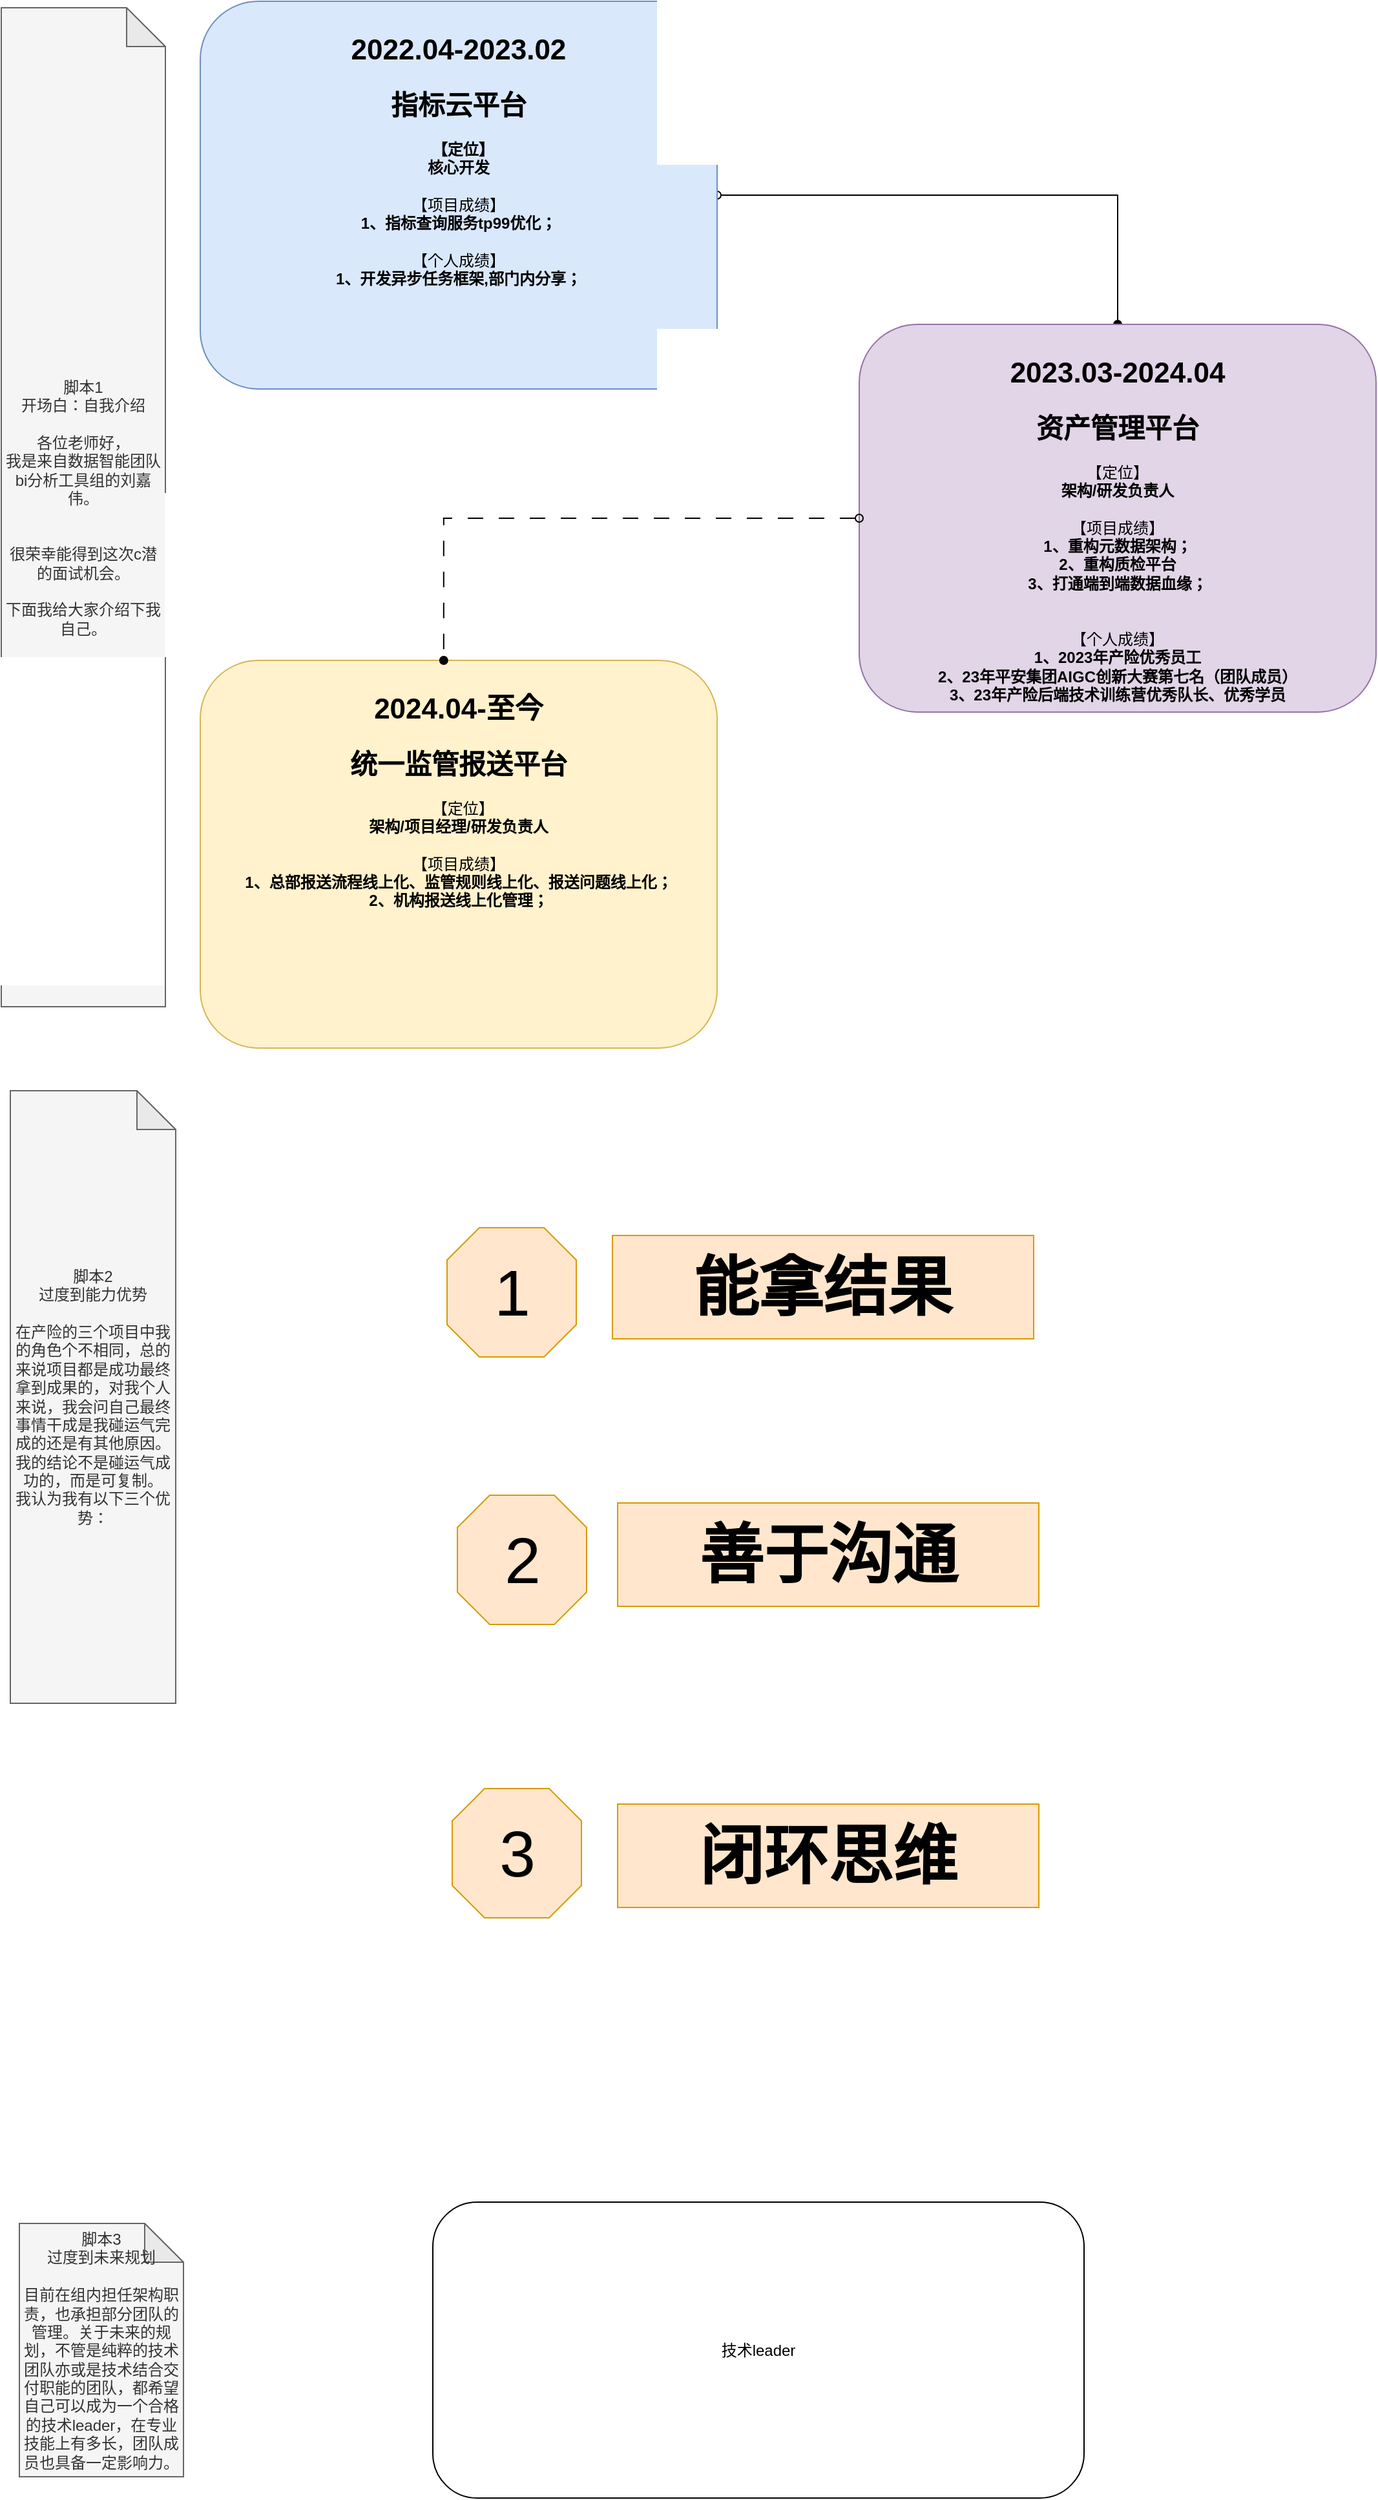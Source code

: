 <mxfile version="24.6.5" type="github" pages="3">
  <diagram name="个人履历" id="IWwo7FjKMm7bNn32PKfu">
    <mxGraphModel grid="0" page="1" gridSize="10" guides="1" tooltips="1" connect="1" arrows="1" fold="1" pageScale="1" pageWidth="1169" pageHeight="827" math="0" shadow="0">
      <root>
        <mxCell id="0" />
        <mxCell id="1" parent="0" />
        <mxCell id="q5TmISiHZqiKsyFEUvU4-14" style="edgeStyle=orthogonalEdgeStyle;rounded=0;orthogonalLoop=1;jettySize=auto;html=1;exitX=1;exitY=0.5;exitDx=0;exitDy=0;entryX=0.5;entryY=0;entryDx=0;entryDy=0;startArrow=oval;startFill=0;endArrow=oval;endFill=1;" edge="1" parent="1" source="q5TmISiHZqiKsyFEUvU4-1" target="q5TmISiHZqiKsyFEUvU4-9">
          <mxGeometry relative="1" as="geometry" />
        </mxCell>
        <mxCell id="q5TmISiHZqiKsyFEUvU4-1" value="&lt;h1&gt;&lt;font style=&quot;font-size: 22px;&quot;&gt;2022.04-2023.02&lt;/font&gt;&lt;/h1&gt;&lt;div&gt;&lt;span style=&quot;font-size: 21px;&quot;&gt;&lt;b&gt;指标云平台&lt;/b&gt;&lt;/span&gt;&lt;/div&gt;&lt;div&gt;&lt;br&gt;&lt;/div&gt;&lt;div&gt;&lt;b&gt;&amp;nbsp;&amp;nbsp;【定位】&lt;/b&gt;&lt;/div&gt;&lt;div&gt;&lt;b style=&quot;background-color: initial;&quot;&gt;核心开发&lt;/b&gt;&lt;/div&gt;&lt;div&gt;&lt;b style=&quot;background-color: initial;&quot;&gt;&lt;br&gt;&lt;/b&gt;&lt;/div&gt;&lt;div&gt;&lt;span style=&quot;background-color: initial;&quot;&gt;【项目成绩&lt;/span&gt;&lt;span style=&quot;background-color: initial;&quot;&gt;】&lt;/span&gt;&lt;br&gt;&lt;/div&gt;&lt;div&gt;&lt;b style=&quot;background-color: initial;&quot;&gt;1、指标查询服务tp99优化；&lt;/b&gt;&lt;/div&gt;&lt;div&gt;&lt;b style=&quot;background-color: initial;&quot;&gt;&lt;br&gt;&lt;/b&gt;&lt;/div&gt;&lt;div&gt;【个人成绩】&lt;/div&gt;&lt;div&gt;&lt;div&gt;&lt;b&gt;1、开发异步任务框架,部门内分享；&lt;/b&gt;&lt;/div&gt;&lt;/div&gt;&lt;div&gt;&lt;b&gt;&lt;br&gt;&lt;/b&gt;&lt;/div&gt;&lt;div&gt;&lt;b&gt;&lt;br&gt;&lt;/b&gt;&lt;/div&gt;" style="rounded=1;whiteSpace=wrap;html=1;horizontal=1;verticalAlign=top;fillColor=#dae8fc;strokeColor=#6c8ebf;" vertex="1" parent="1">
          <mxGeometry x="170" y="9" width="400" height="300" as="geometry" />
        </mxCell>
        <mxCell id="q5TmISiHZqiKsyFEUvU4-4" value="善于沟通" style="text;html=1;align=center;verticalAlign=middle;whiteSpace=wrap;rounded=0;fontStyle=1;fontSize=50;fillColor=#ffe6cc;strokeColor=#d79b00;" vertex="1" parent="1">
          <mxGeometry x="493" y="1171" width="326" height="80" as="geometry" />
        </mxCell>
        <mxCell id="q5TmISiHZqiKsyFEUvU4-8" value="技术leader" style="rounded=1;whiteSpace=wrap;html=1;" vertex="1" parent="1">
          <mxGeometry x="350" y="1712" width="504" height="229" as="geometry" />
        </mxCell>
        <mxCell id="q5TmISiHZqiKsyFEUvU4-9" value="&lt;h1&gt;&lt;font style=&quot;font-size: 22px;&quot;&gt;2023.03-2024.04&lt;/font&gt;&lt;/h1&gt;&lt;div&gt;&lt;span style=&quot;font-size: 21px;&quot;&gt;&lt;b&gt;资产管理平台&lt;/b&gt;&lt;/span&gt;&lt;/div&gt;&lt;div&gt;&lt;b style=&quot;background-color: initial;&quot;&gt;&lt;br&gt;&lt;/b&gt;&lt;/div&gt;&lt;div&gt;&lt;span style=&quot;background-color: initial;&quot;&gt;【定位】&lt;/span&gt;&lt;br&gt;&lt;/div&gt;&lt;div&gt;&lt;b&gt;架构/研发负责人&lt;/b&gt;&lt;/div&gt;&lt;div&gt;&lt;br&gt;&lt;/div&gt;&lt;div&gt;【项目成绩】&lt;/div&gt;&lt;div&gt;&lt;b&gt;1、重构元数据架构；&lt;/b&gt;&lt;/div&gt;&lt;div&gt;&lt;b&gt;2、重构质检平台&lt;/b&gt;&lt;/div&gt;&lt;div&gt;&lt;b&gt;3、打通端到端数据血缘；&lt;/b&gt;&lt;/div&gt;&lt;div&gt;&lt;b&gt;&lt;br&gt;&lt;/b&gt;&lt;/div&gt;&lt;div&gt;&lt;b&gt;&lt;br&gt;&lt;/b&gt;&lt;/div&gt;&lt;div&gt;【个人成绩】&lt;/div&gt;&lt;div&gt;&lt;b&gt;1、2023年产险优秀员工&lt;/b&gt;&lt;/div&gt;&lt;div&gt;&lt;b&gt;2、23年平安集团AIGC创新大赛第七名（团队成员）&lt;/b&gt;&lt;/div&gt;&lt;div&gt;&lt;b&gt;3、23年产险后端技术训练营优秀队长、优秀学员&lt;/b&gt;&lt;/div&gt;" style="rounded=1;whiteSpace=wrap;html=1;horizontal=1;verticalAlign=top;fillColor=#e1d5e7;strokeColor=#9673a6;" vertex="1" parent="1">
          <mxGeometry x="680" y="259" width="400" height="300" as="geometry" />
        </mxCell>
        <mxCell id="q5TmISiHZqiKsyFEUvU4-11" value="&lt;h1&gt;&lt;font style=&quot;font-size: 22px;&quot;&gt;2024.04-至今&lt;/font&gt;&lt;/h1&gt;&lt;div&gt;&lt;span style=&quot;font-size: 21px;&quot;&gt;&lt;b&gt;统一监管报送平台&lt;/b&gt;&lt;/span&gt;&lt;/div&gt;&lt;div&gt;&lt;br&gt;&lt;/div&gt;&lt;div&gt;&amp;nbsp;&amp;nbsp;【定位】&lt;/div&gt;&lt;div&gt;&lt;b&gt;架构/项目经理/研发负责人&lt;/b&gt;&lt;/div&gt;&lt;div&gt;&lt;br&gt;&lt;/div&gt;&lt;div&gt;【项目成绩】&lt;/div&gt;&lt;div&gt;&lt;b&gt;1、总部报送流程线上化、监管规则线上化、报送问题线上化；&lt;/b&gt;&lt;/div&gt;&lt;div&gt;&lt;b&gt;2、机构报送线上化管理；&lt;/b&gt;&lt;/div&gt;&lt;div&gt;&lt;br&gt;&lt;/div&gt;" style="rounded=1;whiteSpace=wrap;html=1;horizontal=1;verticalAlign=top;fillColor=#fff2cc;strokeColor=#d6b656;" vertex="1" parent="1">
          <mxGeometry x="170" y="519" width="400" height="300" as="geometry" />
        </mxCell>
        <mxCell id="q5TmISiHZqiKsyFEUvU4-13" style="edgeStyle=orthogonalEdgeStyle;rounded=0;orthogonalLoop=1;jettySize=auto;html=1;exitX=0;exitY=0.5;exitDx=0;exitDy=0;entryX=0.471;entryY=0;entryDx=0;entryDy=0;entryPerimeter=0;startArrow=oval;startFill=0;endArrow=oval;endFill=1;dashed=1;dashPattern=12 12;" edge="1" parent="1" source="q5TmISiHZqiKsyFEUvU4-9" target="q5TmISiHZqiKsyFEUvU4-11">
          <mxGeometry relative="1" as="geometry" />
        </mxCell>
        <mxCell id="q5TmISiHZqiKsyFEUvU4-16" value="能拿结果" style="text;html=1;align=center;verticalAlign=middle;whiteSpace=wrap;rounded=0;fontStyle=1;fontSize=50;fillColor=#ffe6cc;strokeColor=#d79b00;" vertex="1" parent="1">
          <mxGeometry x="489" y="964" width="326" height="80" as="geometry" />
        </mxCell>
        <mxCell id="q5TmISiHZqiKsyFEUvU4-17" value="闭环思维" style="text;html=1;align=center;verticalAlign=middle;whiteSpace=wrap;rounded=0;fontStyle=1;fontSize=50;fillColor=#ffe6cc;strokeColor=#d79b00;" vertex="1" parent="1">
          <mxGeometry x="493" y="1404" width="326" height="80" as="geometry" />
        </mxCell>
        <mxCell id="q5TmISiHZqiKsyFEUvU4-19" value="1" style="verticalLabelPosition=middle;verticalAlign=middle;html=1;shape=mxgraph.basic.polygon;polyCoords=[[0.25,0],[0.75,0],[1,0.25],[1,0.75],[0.75,1],[0.25,1],[0,0.75],[0,0.25]];polyline=0;labelPosition=center;align=center;fontSize=50;fillColor=#ffe6cc;strokeColor=#d79b00;" vertex="1" parent="1">
          <mxGeometry x="361" y="958" width="100" height="100" as="geometry" />
        </mxCell>
        <mxCell id="q5TmISiHZqiKsyFEUvU4-20" value="2" style="verticalLabelPosition=middle;verticalAlign=middle;html=1;shape=mxgraph.basic.polygon;polyCoords=[[0.25,0],[0.75,0],[1,0.25],[1,0.75],[0.75,1],[0.25,1],[0,0.75],[0,0.25]];polyline=0;labelPosition=center;align=center;fontSize=50;fillColor=#ffe6cc;strokeColor=#d79b00;" vertex="1" parent="1">
          <mxGeometry x="369" y="1165" width="100" height="100" as="geometry" />
        </mxCell>
        <mxCell id="q5TmISiHZqiKsyFEUvU4-21" value="3" style="verticalLabelPosition=middle;verticalAlign=middle;html=1;shape=mxgraph.basic.polygon;polyCoords=[[0.25,0],[0.75,0],[1,0.25],[1,0.75],[0.75,1],[0.25,1],[0,0.75],[0,0.25]];polyline=0;labelPosition=center;align=center;fontSize=50;fillColor=#ffe6cc;strokeColor=#d79b00;" vertex="1" parent="1">
          <mxGeometry x="365" y="1392" width="100" height="100" as="geometry" />
        </mxCell>
        <mxCell id="q5TmISiHZqiKsyFEUvU4-23" value="脚本1&lt;div&gt;开场白：自我介绍&lt;/div&gt;&lt;div&gt;&lt;br&gt;&lt;/div&gt;&lt;div&gt;各位老师好，&lt;/div&gt;&lt;div&gt;我是来自数据智能团队bi分析工具组的刘嘉伟。&lt;/div&gt;&lt;div&gt;&lt;br&gt;&lt;/div&gt;&lt;div&gt;&lt;br&gt;&lt;/div&gt;&lt;div&gt;很荣幸能得到这次c潜的面试机会。&lt;/div&gt;&lt;div&gt;&lt;br&gt;&lt;/div&gt;&lt;div&gt;下面我给大家介绍下我自己。&lt;/div&gt;" style="shape=note;whiteSpace=wrap;html=1;backgroundOutline=1;darkOpacity=0.05;fillColor=#f5f5f5;fontColor=#333333;strokeColor=#666666;" vertex="1" parent="1">
          <mxGeometry x="16" y="14" width="127" height="773" as="geometry" />
        </mxCell>
        <mxCell id="q5TmISiHZqiKsyFEUvU4-24" value="脚本2&lt;div&gt;过度到能力优势&lt;/div&gt;&lt;div&gt;&lt;br&gt;&lt;/div&gt;&lt;div&gt;在产险的三个项目中我的角色个不相同，总的来说项目都是成功最终拿到成果的，对我个人来说，我会问自己最终事情干成是我碰运气完成的还是有其他原因。&lt;/div&gt;&lt;div&gt;我的结论不是碰运气成功的，而是可复制。&lt;/div&gt;&lt;div&gt;我认为我有以下三个优势：&lt;/div&gt;" style="shape=note;whiteSpace=wrap;html=1;backgroundOutline=1;darkOpacity=0.05;fillColor=#f5f5f5;fontColor=#333333;strokeColor=#666666;" vertex="1" parent="1">
          <mxGeometry x="23" y="852" width="128" height="474" as="geometry" />
        </mxCell>
        <mxCell id="q5TmISiHZqiKsyFEUvU4-25" value="脚本3&lt;div&gt;过度到未来规划&lt;/div&gt;&lt;div&gt;&lt;br&gt;&lt;/div&gt;&lt;div&gt;目前在组内担任架构职责，也承担部分团队的管理。关于未来的规划，不管是纯粹的技术团队亦或是技术结合交付职能的团队，都希望自己可以成为一个合格的技术leader，在专业技能上有多长，团队成员也具备一定影响力。&lt;/div&gt;" style="shape=note;whiteSpace=wrap;html=1;backgroundOutline=1;darkOpacity=0.05;fillColor=#f5f5f5;fontColor=#333333;strokeColor=#666666;" vertex="1" parent="1">
          <mxGeometry x="30" y="1728.5" width="127" height="196" as="geometry" />
        </mxCell>
      </root>
    </mxGraphModel>
  </diagram>
  <diagram id="AuDwMzB07RzVGUcIY8mz" name="能力优势">
    <mxGraphModel dx="1468" dy="932" grid="1" gridSize="10" guides="1" tooltips="1" connect="1" arrows="1" fold="1" page="1" pageScale="1" pageWidth="1169" pageHeight="827" math="0" shadow="0">
      <root>
        <mxCell id="0" />
        <mxCell id="1" parent="0" />
        <mxCell id="iGxvHMz0yLx_cA4XRz7o-1" style="edgeStyle=orthogonalEdgeStyle;rounded=0;orthogonalLoop=1;jettySize=auto;html=1;exitX=1;exitY=0.5;exitDx=0;exitDy=0;entryX=0.5;entryY=0;entryDx=0;entryDy=0;startArrow=oval;startFill=0;endArrow=oval;endFill=1;" edge="1" parent="1" source="iGxvHMz0yLx_cA4XRz7o-2" target="iGxvHMz0yLx_cA4XRz7o-5">
          <mxGeometry relative="1" as="geometry" />
        </mxCell>
        <mxCell id="iGxvHMz0yLx_cA4XRz7o-2" value="&lt;h1&gt;&lt;font style=&quot;font-size: 22px;&quot;&gt;2022.04-2023.02&lt;/font&gt;&lt;/h1&gt;&lt;div&gt;&lt;span style=&quot;font-size: 21px;&quot;&gt;&lt;b&gt;指标云平台&lt;/b&gt;&lt;/span&gt;&lt;/div&gt;&lt;div&gt;&lt;br&gt;&lt;/div&gt;&lt;div&gt;&lt;b&gt;&amp;nbsp;&amp;nbsp;【定位】&lt;/b&gt;&lt;/div&gt;&lt;div&gt;&lt;b style=&quot;background-color: initial;&quot;&gt;核心开发&lt;/b&gt;&lt;/div&gt;&lt;div&gt;&lt;b style=&quot;background-color: initial;&quot;&gt;&lt;br&gt;&lt;/b&gt;&lt;/div&gt;&lt;div&gt;&lt;span style=&quot;background-color: initial;&quot;&gt;【项目成绩&lt;/span&gt;&lt;span style=&quot;background-color: initial;&quot;&gt;】&lt;/span&gt;&lt;br&gt;&lt;/div&gt;&lt;div&gt;&lt;b style=&quot;background-color: initial;&quot;&gt;1、指标查询服务tp99优化；&lt;/b&gt;&lt;/div&gt;&lt;div&gt;&lt;b style=&quot;background-color: initial;&quot;&gt;&lt;br&gt;&lt;/b&gt;&lt;/div&gt;&lt;div&gt;【个人成绩】&lt;/div&gt;&lt;div&gt;&lt;div&gt;&lt;b&gt;1、开发异步任务框架,部门内分享；&lt;/b&gt;&lt;/div&gt;&lt;/div&gt;&lt;div&gt;&lt;b&gt;&lt;br&gt;&lt;/b&gt;&lt;/div&gt;&lt;div&gt;&lt;b&gt;&lt;br&gt;&lt;/b&gt;&lt;/div&gt;" style="rounded=1;whiteSpace=wrap;html=1;horizontal=1;verticalAlign=top;fillColor=#dae8fc;strokeColor=#6c8ebf;" vertex="1" parent="1">
          <mxGeometry x="170" y="9" width="405" height="300" as="geometry" />
        </mxCell>
        <mxCell id="iGxvHMz0yLx_cA4XRz7o-3" value="善于沟通" style="text;html=1;align=center;verticalAlign=middle;whiteSpace=wrap;rounded=0;fontStyle=1;fontSize=50;fillColor=#ffe6cc;strokeColor=#d79b00;" vertex="1" parent="1">
          <mxGeometry x="493" y="1171" width="326" height="80" as="geometry" />
        </mxCell>
        <mxCell id="iGxvHMz0yLx_cA4XRz7o-5" value="&lt;h1&gt;&lt;font style=&quot;font-size: 22px;&quot;&gt;2023.03-2024.04&lt;/font&gt;&lt;/h1&gt;&lt;div&gt;&lt;span style=&quot;font-size: 21px;&quot;&gt;&lt;b&gt;资产管理平台&lt;/b&gt;&lt;/span&gt;&lt;/div&gt;&lt;div&gt;&lt;b style=&quot;background-color: initial;&quot;&gt;&lt;br&gt;&lt;/b&gt;&lt;/div&gt;&lt;div&gt;&lt;span style=&quot;background-color: initial;&quot;&gt;【定位】&lt;/span&gt;&lt;br&gt;&lt;/div&gt;&lt;div&gt;&lt;b&gt;架构/研发负责人&lt;/b&gt;&lt;/div&gt;&lt;div&gt;&lt;br&gt;&lt;/div&gt;&lt;div&gt;【项目成绩】&lt;/div&gt;&lt;div&gt;&lt;b&gt;1、重构元数据架构；&lt;/b&gt;&lt;/div&gt;&lt;div&gt;&lt;b&gt;2、重构质检平台&lt;/b&gt;&lt;/div&gt;&lt;div&gt;&lt;b&gt;3、打通端到端数据血缘；&lt;/b&gt;&lt;/div&gt;&lt;div&gt;&lt;b&gt;&lt;br&gt;&lt;/b&gt;&lt;/div&gt;&lt;div&gt;&lt;b&gt;&lt;br&gt;&lt;/b&gt;&lt;/div&gt;&lt;div&gt;【个人成绩】&lt;/div&gt;&lt;div&gt;&lt;b&gt;1、2023年产险优秀员工&lt;/b&gt;&lt;/div&gt;&lt;div&gt;&lt;b&gt;2、23年平安集团AIGC创新大赛第七名（团队成员）&lt;/b&gt;&lt;/div&gt;&lt;div&gt;&lt;b&gt;3、23年产险后端技术训练营优秀队长、优秀学员&lt;/b&gt;&lt;/div&gt;" style="rounded=1;whiteSpace=wrap;html=1;horizontal=1;verticalAlign=top;fillColor=#e1d5e7;strokeColor=#9673a6;" vertex="1" parent="1">
          <mxGeometry x="680" y="259" width="400" height="300" as="geometry" />
        </mxCell>
        <mxCell id="iGxvHMz0yLx_cA4XRz7o-6" value="&lt;h1&gt;&lt;font style=&quot;font-size: 22px;&quot;&gt;2024.04-至今&lt;/font&gt;&lt;/h1&gt;&lt;div&gt;&lt;span style=&quot;font-size: 21px;&quot;&gt;&lt;b&gt;统一监管报送平台&lt;/b&gt;&lt;/span&gt;&lt;/div&gt;&lt;div&gt;&lt;br&gt;&lt;/div&gt;&lt;div&gt;&amp;nbsp;&amp;nbsp;【定位】&lt;/div&gt;&lt;div&gt;&lt;b&gt;架构/项目经理/研发负责人&lt;/b&gt;&lt;/div&gt;&lt;div&gt;&lt;br&gt;&lt;/div&gt;&lt;div&gt;【项目成绩】&lt;/div&gt;&lt;div&gt;&lt;b&gt;1、总部报送流程线上化、监管规则线上化、报送问题线上化；&lt;/b&gt;&lt;/div&gt;&lt;div&gt;&lt;b&gt;2、机构报送线上化管理；&lt;/b&gt;&lt;/div&gt;&lt;div&gt;&lt;br&gt;&lt;/div&gt;" style="rounded=1;whiteSpace=wrap;html=1;horizontal=1;verticalAlign=top;fillColor=#fff2cc;strokeColor=#d6b656;" vertex="1" parent="1">
          <mxGeometry x="170" y="519" width="400" height="300" as="geometry" />
        </mxCell>
        <mxCell id="iGxvHMz0yLx_cA4XRz7o-7" style="edgeStyle=orthogonalEdgeStyle;rounded=0;orthogonalLoop=1;jettySize=auto;html=1;exitX=0;exitY=0.5;exitDx=0;exitDy=0;entryX=0.471;entryY=0;entryDx=0;entryDy=0;entryPerimeter=0;startArrow=oval;startFill=0;endArrow=oval;endFill=1;dashed=1;dashPattern=12 12;" edge="1" parent="1" source="iGxvHMz0yLx_cA4XRz7o-5" target="iGxvHMz0yLx_cA4XRz7o-6">
          <mxGeometry relative="1" as="geometry" />
        </mxCell>
        <mxCell id="iGxvHMz0yLx_cA4XRz7o-8" value="能拿结果" style="text;html=1;align=center;verticalAlign=middle;whiteSpace=wrap;rounded=0;fontStyle=1;fontSize=50;fillColor=#ffe6cc;strokeColor=#d79b00;" vertex="1" parent="1">
          <mxGeometry x="489" y="964" width="326" height="80" as="geometry" />
        </mxCell>
        <mxCell id="iGxvHMz0yLx_cA4XRz7o-9" value="闭环思维" style="text;html=1;align=center;verticalAlign=middle;whiteSpace=wrap;rounded=0;fontStyle=1;fontSize=50;fillColor=#ffe6cc;strokeColor=#d79b00;" vertex="1" parent="1">
          <mxGeometry x="493" y="1404" width="326" height="80" as="geometry" />
        </mxCell>
        <mxCell id="iGxvHMz0yLx_cA4XRz7o-10" value="1" style="verticalLabelPosition=middle;verticalAlign=middle;html=1;shape=mxgraph.basic.polygon;polyCoords=[[0.25,0],[0.75,0],[1,0.25],[1,0.75],[0.75,1],[0.25,1],[0,0.75],[0,0.25]];polyline=0;labelPosition=center;align=center;fontSize=50;fillColor=#ffe6cc;strokeColor=#d79b00;" vertex="1" parent="1">
          <mxGeometry x="361" y="958" width="100" height="100" as="geometry" />
        </mxCell>
        <mxCell id="iGxvHMz0yLx_cA4XRz7o-11" value="2" style="verticalLabelPosition=middle;verticalAlign=middle;html=1;shape=mxgraph.basic.polygon;polyCoords=[[0.25,0],[0.75,0],[1,0.25],[1,0.75],[0.75,1],[0.25,1],[0,0.75],[0,0.25]];polyline=0;labelPosition=center;align=center;fontSize=50;fillColor=#ffe6cc;strokeColor=#d79b00;" vertex="1" parent="1">
          <mxGeometry x="369" y="1165" width="100" height="100" as="geometry" />
        </mxCell>
        <mxCell id="iGxvHMz0yLx_cA4XRz7o-12" value="3" style="verticalLabelPosition=middle;verticalAlign=middle;html=1;shape=mxgraph.basic.polygon;polyCoords=[[0.25,0],[0.75,0],[1,0.25],[1,0.75],[0.75,1],[0.25,1],[0,0.75],[0,0.25]];polyline=0;labelPosition=center;align=center;fontSize=50;fillColor=#ffe6cc;strokeColor=#d79b00;" vertex="1" parent="1">
          <mxGeometry x="365" y="1392" width="100" height="100" as="geometry" />
        </mxCell>
      </root>
    </mxGraphModel>
  </diagram>
  <diagram id="b9PmHP5DALk2ddLWU33-" name="未来规划">
    <mxGraphModel dx="954" dy="606" grid="1" gridSize="10" guides="1" tooltips="1" connect="1" arrows="1" fold="1" page="1" pageScale="1" pageWidth="1169" pageHeight="827" math="0" shadow="0">
      <root>
        <mxCell id="0" />
        <mxCell id="1" parent="0" />
      </root>
    </mxGraphModel>
  </diagram>
</mxfile>
